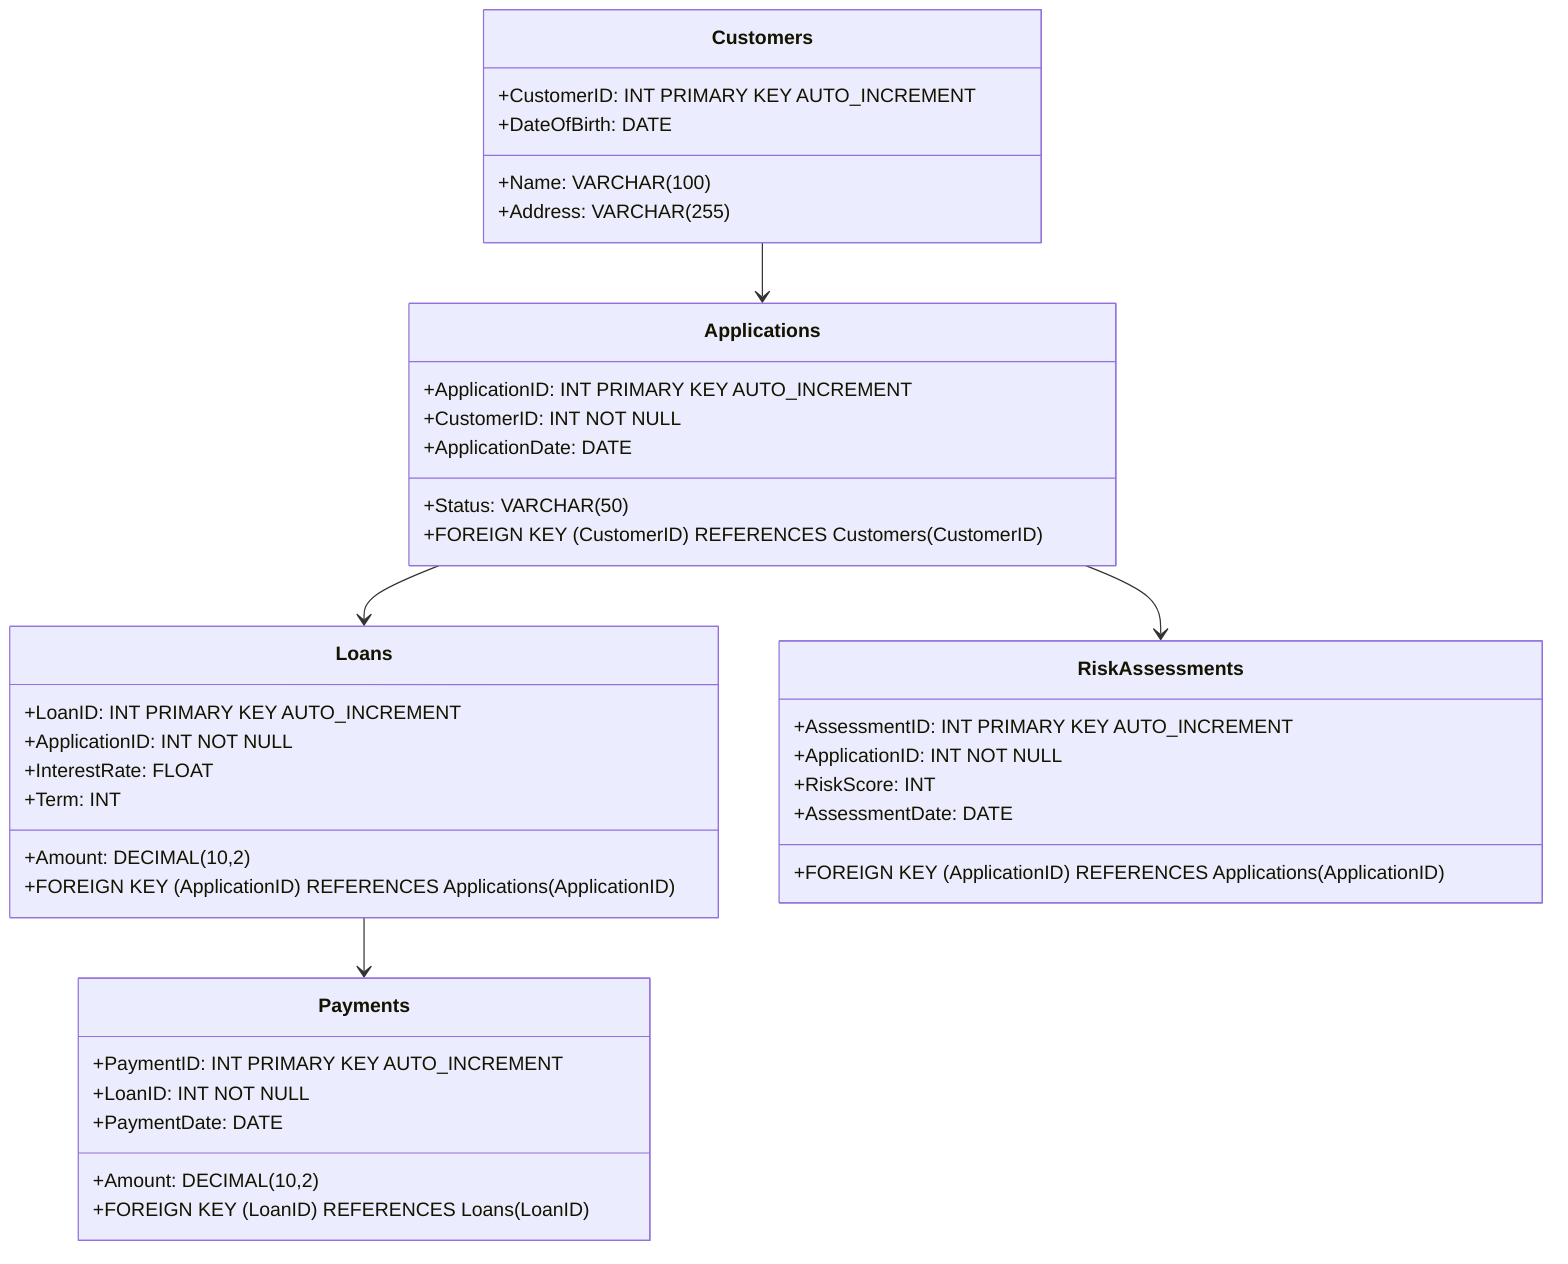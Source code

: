 %% Physical Data Model
classDiagram
    class Customers {
        +CustomerID: INT PRIMARY KEY AUTO_INCREMENT
        +Name: VARCHAR(100)
        +DateOfBirth: DATE
        +Address: VARCHAR(255)
    }
    class Applications {
        +ApplicationID: INT PRIMARY KEY AUTO_INCREMENT
        +CustomerID: INT NOT NULL
        +ApplicationDate: DATE
        +Status: VARCHAR(50)
        +FOREIGN KEY (CustomerID) REFERENCES Customers(CustomerID)
    }
    class Loans {
        +LoanID: INT PRIMARY KEY AUTO_INCREMENT
        +ApplicationID: INT NOT NULL
        +Amount: DECIMAL(10,2)
        +InterestRate: FLOAT
        +Term: INT
        +FOREIGN KEY (ApplicationID) REFERENCES Applications(ApplicationID)
    }
    class Payments {
        +PaymentID: INT PRIMARY KEY AUTO_INCREMENT
        +LoanID: INT NOT NULL
        +PaymentDate: DATE
        +Amount: DECIMAL(10,2)
        +FOREIGN KEY (LoanID) REFERENCES Loans(LoanID)
    }
    class RiskAssessments {
        +AssessmentID: INT PRIMARY KEY AUTO_INCREMENT
        +ApplicationID: INT NOT NULL
        +RiskScore: INT
        +AssessmentDate: DATE
        +FOREIGN KEY (ApplicationID) REFERENCES Applications(ApplicationID)
    }

    Customers --> Applications
    Applications --> Loans
    Loans --> Payments
    Applications --> RiskAssessments